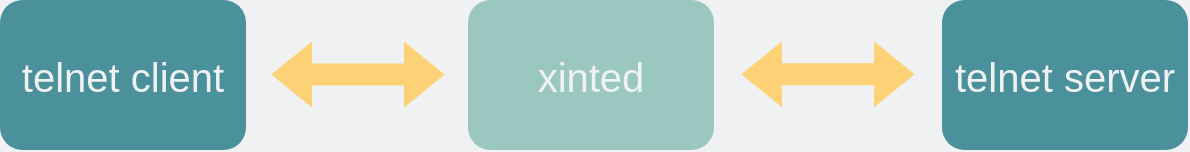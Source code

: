 <mxfile version="21.6.9" type="github">
  <diagram id="zzds6Kp185NoCfkkMVd4" name="Page-1">
    <mxGraphModel dx="967" dy="561" grid="0" gridSize="10" guides="1" tooltips="1" connect="1" arrows="1" fold="1" page="1" pageScale="1" pageWidth="700" pageHeight="300" background="#EFF1F3" math="0" shadow="0">
      <root>
        <mxCell id="0" />
        <mxCell id="1" parent="0" />
        <mxCell id="ixqmZI1KRuaAsa8ncv3C-8" value="" style="shape=flexArrow;endArrow=classic;startArrow=classic;html=1;rounded=0;strokeWidth=1;fillColor=#FDD276;strokeColor=#FDD276;" parent="1" edge="1">
          <mxGeometry width="100" height="100" relative="1" as="geometry">
            <mxPoint x="189" y="150.27" as="sourcePoint" />
            <mxPoint x="275" y="150.27" as="targetPoint" />
          </mxGeometry>
        </mxCell>
        <mxCell id="j4vn8vMVQ4InFHsAan2M-1" value="&lt;font color=&quot;#eff1f3&quot; style=&quot;font-size: 20px&quot;&gt;telnet client&lt;/font&gt;" style="rounded=1;whiteSpace=wrap;html=1;fillColor=#4A919B;strokeColor=none;" parent="1" vertex="1">
          <mxGeometry x="53" y="113" width="123" height="75" as="geometry" />
        </mxCell>
        <mxCell id="j4vn8vMVQ4InFHsAan2M-2" value="&lt;font color=&quot;#eff1f3&quot;&gt;&lt;span style=&quot;font-size: 20px;&quot;&gt;telnet server&lt;/span&gt;&lt;/font&gt;" style="rounded=1;whiteSpace=wrap;html=1;fillColor=#4A919B;strokeColor=none;" parent="1" vertex="1">
          <mxGeometry x="524" y="113" width="123" height="75" as="geometry" />
        </mxCell>
        <mxCell id="D_yFys8ClKftFllEQ8MP-1" value="&lt;font color=&quot;#eff1f3&quot;&gt;&lt;span style=&quot;font-size: 20px;&quot;&gt;xinted&lt;/span&gt;&lt;/font&gt;" style="rounded=1;whiteSpace=wrap;html=1;fillColor=#9AC7BF;strokeColor=none;" vertex="1" parent="1">
          <mxGeometry x="287" y="113" width="123" height="75" as="geometry" />
        </mxCell>
        <mxCell id="D_yFys8ClKftFllEQ8MP-4" value="" style="shape=flexArrow;endArrow=classic;startArrow=classic;html=1;rounded=0;strokeWidth=1;fillColor=#FDD276;strokeColor=#FDD276;" edge="1" parent="1">
          <mxGeometry width="100" height="100" relative="1" as="geometry">
            <mxPoint x="424" y="150.13" as="sourcePoint" />
            <mxPoint x="510" y="150.13" as="targetPoint" />
          </mxGeometry>
        </mxCell>
      </root>
    </mxGraphModel>
  </diagram>
</mxfile>
